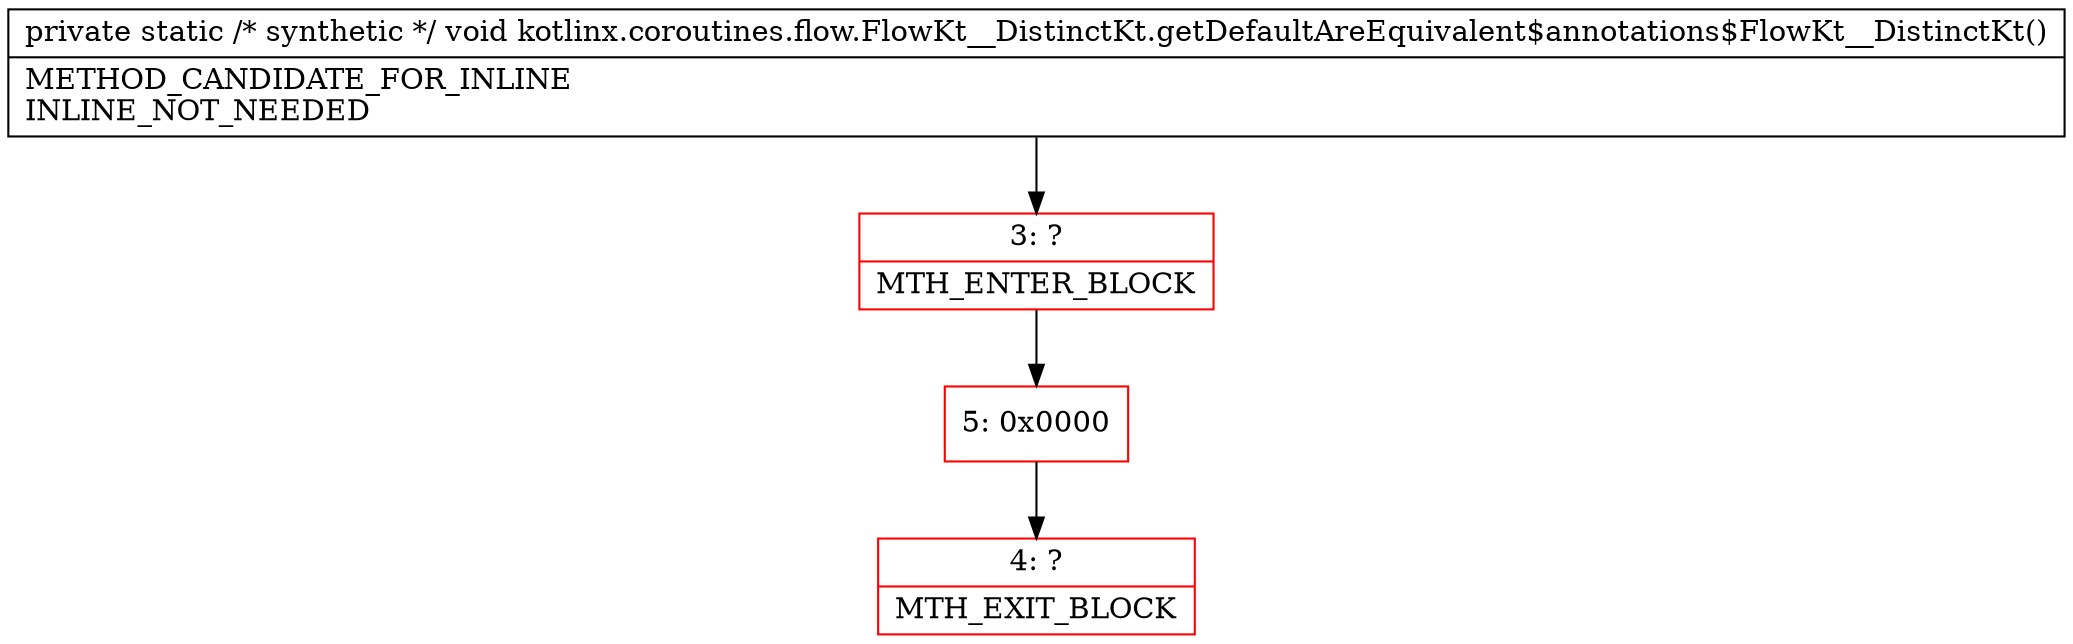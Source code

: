 digraph "CFG forkotlinx.coroutines.flow.FlowKt__DistinctKt.getDefaultAreEquivalent$annotations$FlowKt__DistinctKt()V" {
subgraph cluster_Region_444758080 {
label = "R(0)";
node [shape=record,color=blue];
}
Node_3 [shape=record,color=red,label="{3\:\ ?|MTH_ENTER_BLOCK\l}"];
Node_5 [shape=record,color=red,label="{5\:\ 0x0000}"];
Node_4 [shape=record,color=red,label="{4\:\ ?|MTH_EXIT_BLOCK\l}"];
MethodNode[shape=record,label="{private static \/* synthetic *\/ void kotlinx.coroutines.flow.FlowKt__DistinctKt.getDefaultAreEquivalent$annotations$FlowKt__DistinctKt()  | METHOD_CANDIDATE_FOR_INLINE\lINLINE_NOT_NEEDED\l}"];
MethodNode -> Node_3;Node_3 -> Node_5;
Node_5 -> Node_4;
}

